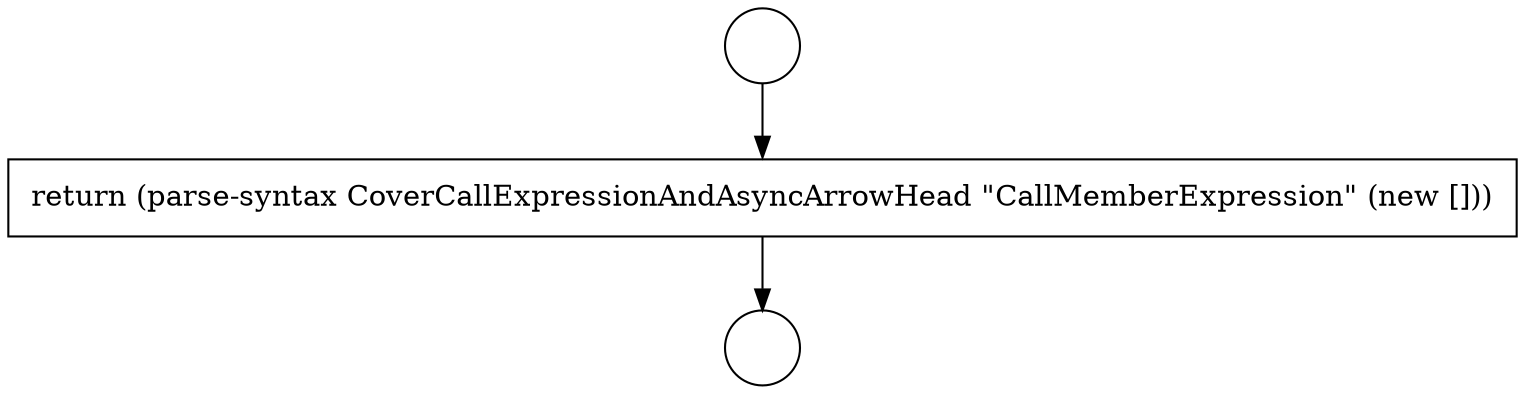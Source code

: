 digraph {
  node3941 [shape=circle label=" " color="black" fillcolor="white" style=filled]
  node3943 [shape=none, margin=0, label=<<font color="black">
    <table border="0" cellborder="1" cellspacing="0" cellpadding="10">
      <tr><td align="left">return (parse-syntax CoverCallExpressionAndAsyncArrowHead &quot;CallMemberExpression&quot; (new []))</td></tr>
    </table>
  </font>> color="black" fillcolor="white" style=filled]
  node3942 [shape=circle label=" " color="black" fillcolor="white" style=filled]
  node3941 -> node3943 [ color="black"]
  node3943 -> node3942 [ color="black"]
}
